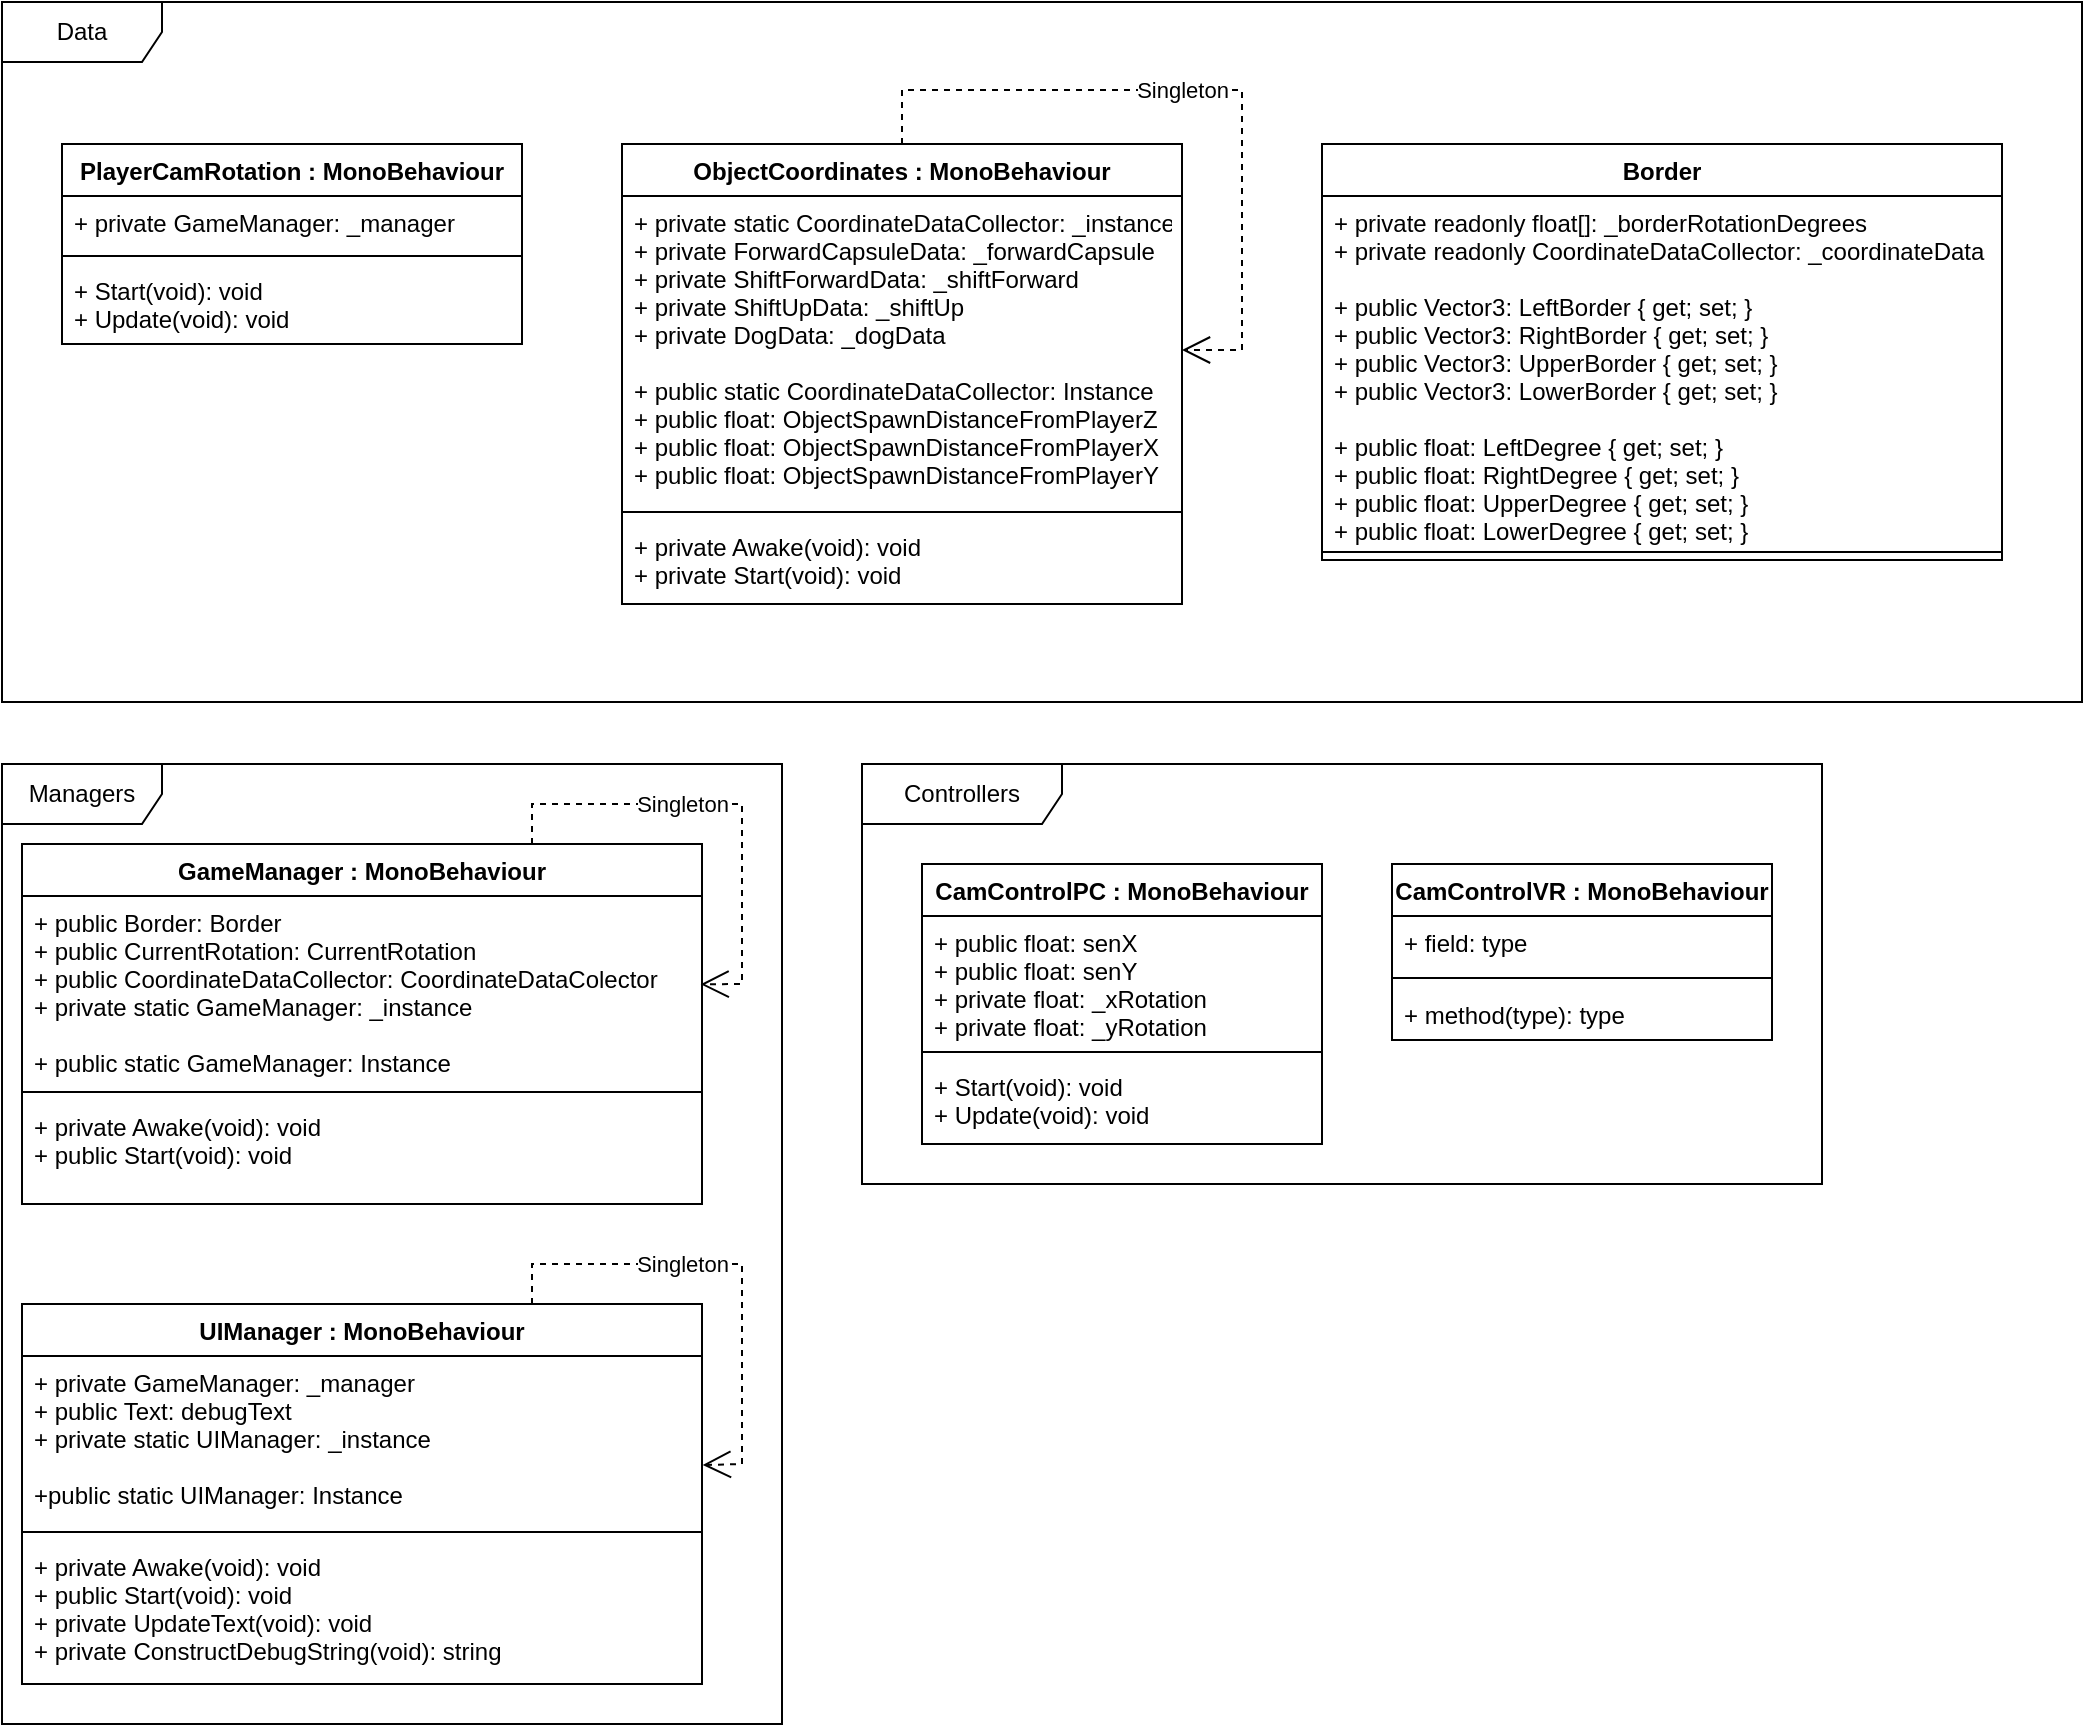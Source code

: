<mxfile version="20.8.16" type="github">
  <diagram id="oAOltnFGjsj6bLtzedN-" name="Page-1">
    <mxGraphModel dx="1642" dy="1854" grid="1" gridSize="10" guides="1" tooltips="1" connect="1" arrows="1" fold="1" page="1" pageScale="1" pageWidth="850" pageHeight="1100" math="0" shadow="0">
      <root>
        <mxCell id="0" />
        <mxCell id="1" parent="0" />
        <mxCell id="j3cO0O03j9K2HE_3F2B8-1" value="Controllers" style="shape=umlFrame;whiteSpace=wrap;html=1;width=100;height=30;" parent="1" vertex="1">
          <mxGeometry x="-60" y="-40" width="480" height="210" as="geometry" />
        </mxCell>
        <mxCell id="ZGZb0I3DFEnJu_Xf03fT-2" value="Managers" style="shape=umlFrame;whiteSpace=wrap;html=1;width=80;height=30;" parent="1" vertex="1">
          <mxGeometry x="-490" y="-40" width="390" height="480" as="geometry" />
        </mxCell>
        <mxCell id="j3cO0O03j9K2HE_3F2B8-16" value="Data" style="shape=umlFrame;whiteSpace=wrap;html=1;width=80;height=30;" parent="1" vertex="1">
          <mxGeometry x="-490" y="-421" width="1040" height="350" as="geometry" />
        </mxCell>
        <mxCell id="ZGZb0I3DFEnJu_Xf03fT-3" value="GameManager : MonoBehaviour" style="swimlane;fontStyle=1;align=center;verticalAlign=top;childLayout=stackLayout;horizontal=1;startSize=26;horizontalStack=0;resizeParent=1;resizeParentMax=0;resizeLast=0;collapsible=1;marginBottom=0;" parent="1" vertex="1">
          <mxGeometry x="-480" width="340" height="180" as="geometry">
            <mxRectangle x="20" y="50" width="120" height="30" as="alternateBounds" />
          </mxGeometry>
        </mxCell>
        <mxCell id="ZGZb0I3DFEnJu_Xf03fT-4" value="+ public Border: Border&#xa;+ public CurrentRotation: CurrentRotation&#xa;+ public CoordinateDataCollector: CoordinateDataColector&#xa;+ private static GameManager: _instance&#xa;&#xa;+ public static GameManager: Instance" style="text;strokeColor=none;fillColor=none;align=left;verticalAlign=top;spacingLeft=4;spacingRight=4;overflow=hidden;rotatable=0;points=[[0,0.5],[1,0.5]];portConstraint=eastwest;" parent="ZGZb0I3DFEnJu_Xf03fT-3" vertex="1">
          <mxGeometry y="26" width="340" height="94" as="geometry" />
        </mxCell>
        <mxCell id="ZGZb0I3DFEnJu_Xf03fT-26" value="Singleton" style="endArrow=open;endSize=12;dashed=1;html=1;rounded=0;exitX=0.75;exitY=0;exitDx=0;exitDy=0;entryX=0.998;entryY=0.47;entryDx=0;entryDy=0;entryPerimeter=0;" parent="ZGZb0I3DFEnJu_Xf03fT-3" source="ZGZb0I3DFEnJu_Xf03fT-3" target="ZGZb0I3DFEnJu_Xf03fT-4" edge="1">
          <mxGeometry x="-0.194" width="160" relative="1" as="geometry">
            <mxPoint x="330" y="80" as="sourcePoint" />
            <mxPoint x="490" y="80" as="targetPoint" />
            <Array as="points">
              <mxPoint x="255" y="-20" />
              <mxPoint x="360" y="-20" />
              <mxPoint x="360" y="70" />
            </Array>
            <mxPoint as="offset" />
          </mxGeometry>
        </mxCell>
        <mxCell id="ZGZb0I3DFEnJu_Xf03fT-5" value="" style="line;strokeWidth=1;fillColor=none;align=left;verticalAlign=middle;spacingTop=-1;spacingLeft=3;spacingRight=3;rotatable=0;labelPosition=right;points=[];portConstraint=eastwest;strokeColor=inherit;" parent="ZGZb0I3DFEnJu_Xf03fT-3" vertex="1">
          <mxGeometry y="120" width="340" height="8" as="geometry" />
        </mxCell>
        <mxCell id="ZGZb0I3DFEnJu_Xf03fT-6" value="+ private Awake(void): void&#xa;+ public Start(void): void" style="text;strokeColor=none;fillColor=none;align=left;verticalAlign=top;spacingLeft=4;spacingRight=4;overflow=hidden;rotatable=0;points=[[0,0.5],[1,0.5]];portConstraint=eastwest;" parent="ZGZb0I3DFEnJu_Xf03fT-3" vertex="1">
          <mxGeometry y="128" width="340" height="52" as="geometry" />
        </mxCell>
        <mxCell id="ZGZb0I3DFEnJu_Xf03fT-19" value="UIManager : MonoBehaviour" style="swimlane;fontStyle=1;align=center;verticalAlign=top;childLayout=stackLayout;horizontal=1;startSize=26;horizontalStack=0;resizeParent=1;resizeParentMax=0;resizeLast=0;collapsible=1;marginBottom=0;" parent="1" vertex="1">
          <mxGeometry x="-480" y="230" width="340" height="190" as="geometry" />
        </mxCell>
        <mxCell id="ZGZb0I3DFEnJu_Xf03fT-20" value="+ private GameManager: _manager&#xa;+ public Text: debugText&#xa;+ private static UIManager: _instance&#xa;&#xa;+public static UIManager: Instance" style="text;strokeColor=none;fillColor=none;align=left;verticalAlign=top;spacingLeft=4;spacingRight=4;overflow=hidden;rotatable=0;points=[[0,0.5],[1,0.5]];portConstraint=eastwest;" parent="ZGZb0I3DFEnJu_Xf03fT-19" vertex="1">
          <mxGeometry y="26" width="340" height="84" as="geometry" />
        </mxCell>
        <mxCell id="ZGZb0I3DFEnJu_Xf03fT-21" value="" style="line;strokeWidth=1;fillColor=none;align=left;verticalAlign=middle;spacingTop=-1;spacingLeft=3;spacingRight=3;rotatable=0;labelPosition=right;points=[];portConstraint=eastwest;strokeColor=inherit;" parent="ZGZb0I3DFEnJu_Xf03fT-19" vertex="1">
          <mxGeometry y="110" width="340" height="8" as="geometry" />
        </mxCell>
        <mxCell id="ZGZb0I3DFEnJu_Xf03fT-22" value="+ private Awake(void): void&#xa;+ public Start(void): void&#xa;+ private UpdateText(void): void&#xa;+ private ConstructDebugString(void): string" style="text;strokeColor=none;fillColor=none;align=left;verticalAlign=top;spacingLeft=4;spacingRight=4;overflow=hidden;rotatable=0;points=[[0,0.5],[1,0.5]];portConstraint=eastwest;" parent="ZGZb0I3DFEnJu_Xf03fT-19" vertex="1">
          <mxGeometry y="118" width="340" height="72" as="geometry" />
        </mxCell>
        <mxCell id="ZGZb0I3DFEnJu_Xf03fT-27" value="Singleton" style="endArrow=open;endSize=12;dashed=1;html=1;rounded=0;exitX=0.75;exitY=0;exitDx=0;exitDy=0;entryX=1.001;entryY=0.649;entryDx=0;entryDy=0;entryPerimeter=0;" parent="ZGZb0I3DFEnJu_Xf03fT-19" source="ZGZb0I3DFEnJu_Xf03fT-19" target="ZGZb0I3DFEnJu_Xf03fT-20" edge="1">
          <mxGeometry x="-0.223" width="160" relative="1" as="geometry">
            <mxPoint x="210" y="-30" as="sourcePoint" />
            <mxPoint x="370" y="-30" as="targetPoint" />
            <Array as="points">
              <mxPoint x="255" y="-20" />
              <mxPoint x="360" y="-20" />
              <mxPoint x="360" y="80" />
            </Array>
            <mxPoint as="offset" />
          </mxGeometry>
        </mxCell>
        <mxCell id="ZGZb0I3DFEnJu_Xf03fT-36" value="Border" style="swimlane;fontStyle=1;align=center;verticalAlign=top;childLayout=stackLayout;horizontal=1;startSize=26;horizontalStack=0;resizeParent=1;resizeParentMax=0;resizeLast=0;collapsible=1;marginBottom=0;" parent="1" vertex="1">
          <mxGeometry x="170" y="-350" width="340" height="208" as="geometry" />
        </mxCell>
        <mxCell id="ZGZb0I3DFEnJu_Xf03fT-37" value="+ private readonly float[]: _borderRotationDegrees&#xa;+ private readonly CoordinateDataCollector: _coordinateData&#xa;&#xa;+ public Vector3: LeftBorder { get; set; }&#xa;+ public Vector3: RightBorder { get; set; }&#xa;+ public Vector3: UpperBorder { get; set; }&#xa;+ public Vector3: LowerBorder { get; set; }&#xa;&#xa;+ public float: LeftDegree { get; set; }&#xa;+ public float: RightDegree { get; set; }&#xa;+ public float: UpperDegree { get; set; }&#xa;+ public float: LowerDegree { get; set; }" style="text;strokeColor=none;fillColor=none;align=left;verticalAlign=top;spacingLeft=4;spacingRight=4;overflow=hidden;rotatable=0;points=[[0,0.5],[1,0.5]];portConstraint=eastwest;" parent="ZGZb0I3DFEnJu_Xf03fT-36" vertex="1">
          <mxGeometry y="26" width="340" height="174" as="geometry" />
        </mxCell>
        <mxCell id="ZGZb0I3DFEnJu_Xf03fT-38" value="" style="line;strokeWidth=1;fillColor=none;align=left;verticalAlign=middle;spacingTop=-1;spacingLeft=3;spacingRight=3;rotatable=0;labelPosition=right;points=[];portConstraint=eastwest;strokeColor=inherit;" parent="ZGZb0I3DFEnJu_Xf03fT-36" vertex="1">
          <mxGeometry y="200" width="340" height="8" as="geometry" />
        </mxCell>
        <mxCell id="j3cO0O03j9K2HE_3F2B8-45" value="CamControlPC : MonoBehaviour" style="swimlane;fontStyle=1;align=center;verticalAlign=top;childLayout=stackLayout;horizontal=1;startSize=26;horizontalStack=0;resizeParent=1;resizeParentMax=0;resizeLast=0;collapsible=1;marginBottom=0;" parent="1" vertex="1">
          <mxGeometry x="-30" y="10" width="200" height="140" as="geometry" />
        </mxCell>
        <mxCell id="j3cO0O03j9K2HE_3F2B8-46" value="+ public float: senX&#xa;+ public float: senY&#xa;+ private float: _xRotation&#xa;+ private float: _yRotation" style="text;strokeColor=none;fillColor=none;align=left;verticalAlign=top;spacingLeft=4;spacingRight=4;overflow=hidden;rotatable=0;points=[[0,0.5],[1,0.5]];portConstraint=eastwest;" parent="j3cO0O03j9K2HE_3F2B8-45" vertex="1">
          <mxGeometry y="26" width="200" height="64" as="geometry" />
        </mxCell>
        <mxCell id="j3cO0O03j9K2HE_3F2B8-47" value="" style="line;strokeWidth=1;fillColor=none;align=left;verticalAlign=middle;spacingTop=-1;spacingLeft=3;spacingRight=3;rotatable=0;labelPosition=right;points=[];portConstraint=eastwest;strokeColor=inherit;" parent="j3cO0O03j9K2HE_3F2B8-45" vertex="1">
          <mxGeometry y="90" width="200" height="8" as="geometry" />
        </mxCell>
        <mxCell id="j3cO0O03j9K2HE_3F2B8-48" value="+ Start(void): void&#xa;+ Update(void): void" style="text;strokeColor=none;fillColor=none;align=left;verticalAlign=top;spacingLeft=4;spacingRight=4;overflow=hidden;rotatable=0;points=[[0,0.5],[1,0.5]];portConstraint=eastwest;" parent="j3cO0O03j9K2HE_3F2B8-45" vertex="1">
          <mxGeometry y="98" width="200" height="42" as="geometry" />
        </mxCell>
        <mxCell id="j3cO0O03j9K2HE_3F2B8-49" value="CamControlVR : MonoBehaviour" style="swimlane;fontStyle=1;align=center;verticalAlign=top;childLayout=stackLayout;horizontal=1;startSize=26;horizontalStack=0;resizeParent=1;resizeParentMax=0;resizeLast=0;collapsible=1;marginBottom=0;" parent="1" vertex="1">
          <mxGeometry x="205" y="10" width="190" height="88" as="geometry" />
        </mxCell>
        <mxCell id="j3cO0O03j9K2HE_3F2B8-50" value="+ field: type" style="text;strokeColor=none;fillColor=none;align=left;verticalAlign=top;spacingLeft=4;spacingRight=4;overflow=hidden;rotatable=0;points=[[0,0.5],[1,0.5]];portConstraint=eastwest;" parent="j3cO0O03j9K2HE_3F2B8-49" vertex="1">
          <mxGeometry y="26" width="190" height="26" as="geometry" />
        </mxCell>
        <mxCell id="j3cO0O03j9K2HE_3F2B8-51" value="" style="line;strokeWidth=1;fillColor=none;align=left;verticalAlign=middle;spacingTop=-1;spacingLeft=3;spacingRight=3;rotatable=0;labelPosition=right;points=[];portConstraint=eastwest;strokeColor=inherit;" parent="j3cO0O03j9K2HE_3F2B8-49" vertex="1">
          <mxGeometry y="52" width="190" height="10" as="geometry" />
        </mxCell>
        <mxCell id="j3cO0O03j9K2HE_3F2B8-52" value="+ method(type): type" style="text;strokeColor=none;fillColor=none;align=left;verticalAlign=top;spacingLeft=4;spacingRight=4;overflow=hidden;rotatable=0;points=[[0,0.5],[1,0.5]];portConstraint=eastwest;" parent="j3cO0O03j9K2HE_3F2B8-49" vertex="1">
          <mxGeometry y="62" width="190" height="26" as="geometry" />
        </mxCell>
        <mxCell id="j3cO0O03j9K2HE_3F2B8-65" value="ObjectCoordinates : MonoBehaviour" style="swimlane;fontStyle=1;align=center;verticalAlign=top;childLayout=stackLayout;horizontal=1;startSize=26;horizontalStack=0;resizeParent=1;resizeParentMax=0;resizeLast=0;collapsible=1;marginBottom=0;" parent="1" vertex="1">
          <mxGeometry x="-180" y="-350" width="280" height="230" as="geometry" />
        </mxCell>
        <mxCell id="j3cO0O03j9K2HE_3F2B8-66" value="+ private static CoordinateDataCollector: _instance&#xa;+ private ForwardCapsuleData: _forwardCapsule&#xa;+ private ShiftForwardData: _shiftForward&#xa;+ private ShiftUpData: _shiftUp&#xa;+ private DogData: _dogData&#xa;&#xa;+ public static CoordinateDataCollector: Instance&#xa;+ public float: ObjectSpawnDistanceFromPlayerZ&#xa;+ public float: ObjectSpawnDistanceFromPlayerX&#xa;+ public float: ObjectSpawnDistanceFromPlayerY" style="text;strokeColor=none;fillColor=none;align=left;verticalAlign=top;spacingLeft=4;spacingRight=4;overflow=hidden;rotatable=0;points=[[0,0.5],[1,0.5]];portConstraint=eastwest;" parent="j3cO0O03j9K2HE_3F2B8-65" vertex="1">
          <mxGeometry y="26" width="280" height="154" as="geometry" />
        </mxCell>
        <mxCell id="j3cO0O03j9K2HE_3F2B8-67" value="" style="line;strokeWidth=1;fillColor=none;align=left;verticalAlign=middle;spacingTop=-1;spacingLeft=3;spacingRight=3;rotatable=0;labelPosition=right;points=[];portConstraint=eastwest;strokeColor=inherit;" parent="j3cO0O03j9K2HE_3F2B8-65" vertex="1">
          <mxGeometry y="180" width="280" height="8" as="geometry" />
        </mxCell>
        <mxCell id="j3cO0O03j9K2HE_3F2B8-68" value="+ private Awake(void): void&#xa;+ private Start(void): void" style="text;strokeColor=none;fillColor=none;align=left;verticalAlign=top;spacingLeft=4;spacingRight=4;overflow=hidden;rotatable=0;points=[[0,0.5],[1,0.5]];portConstraint=eastwest;" parent="j3cO0O03j9K2HE_3F2B8-65" vertex="1">
          <mxGeometry y="188" width="280" height="42" as="geometry" />
        </mxCell>
        <mxCell id="j3cO0O03j9K2HE_3F2B8-89" value="Singleton" style="endArrow=open;endSize=12;dashed=1;html=1;rounded=0;exitX=0.5;exitY=0;exitDx=0;exitDy=0;entryX=1;entryY=0.5;entryDx=0;entryDy=0;" parent="j3cO0O03j9K2HE_3F2B8-65" source="j3cO0O03j9K2HE_3F2B8-65" target="j3cO0O03j9K2HE_3F2B8-66" edge="1">
          <mxGeometry x="-0.064" width="160" relative="1" as="geometry">
            <mxPoint x="140" y="-27" as="sourcePoint" />
            <mxPoint x="300" y="-27" as="targetPoint" />
            <Array as="points">
              <mxPoint x="140" y="-27" />
              <mxPoint x="310" y="-27" />
              <mxPoint x="310" y="103" />
            </Array>
            <mxPoint as="offset" />
          </mxGeometry>
        </mxCell>
        <mxCell id="j3cO0O03j9K2HE_3F2B8-73" value="PlayerCamRotation : MonoBehaviour" style="swimlane;fontStyle=1;align=center;verticalAlign=top;childLayout=stackLayout;horizontal=1;startSize=26;horizontalStack=0;resizeParent=1;resizeParentMax=0;resizeLast=0;collapsible=1;marginBottom=0;" parent="1" vertex="1">
          <mxGeometry x="-460" y="-350" width="230" height="100" as="geometry" />
        </mxCell>
        <mxCell id="j3cO0O03j9K2HE_3F2B8-74" value="+ private GameManager: _manager" style="text;strokeColor=none;fillColor=none;align=left;verticalAlign=top;spacingLeft=4;spacingRight=4;overflow=hidden;rotatable=0;points=[[0,0.5],[1,0.5]];portConstraint=eastwest;" parent="j3cO0O03j9K2HE_3F2B8-73" vertex="1">
          <mxGeometry y="26" width="230" height="26" as="geometry" />
        </mxCell>
        <mxCell id="j3cO0O03j9K2HE_3F2B8-75" value="" style="line;strokeWidth=1;fillColor=none;align=left;verticalAlign=middle;spacingTop=-1;spacingLeft=3;spacingRight=3;rotatable=0;labelPosition=right;points=[];portConstraint=eastwest;strokeColor=inherit;" parent="j3cO0O03j9K2HE_3F2B8-73" vertex="1">
          <mxGeometry y="52" width="230" height="8" as="geometry" />
        </mxCell>
        <mxCell id="j3cO0O03j9K2HE_3F2B8-76" value="+ Start(void): void&#xa;+ Update(void): void" style="text;strokeColor=none;fillColor=none;align=left;verticalAlign=top;spacingLeft=4;spacingRight=4;overflow=hidden;rotatable=0;points=[[0,0.5],[1,0.5]];portConstraint=eastwest;" parent="j3cO0O03j9K2HE_3F2B8-73" vertex="1">
          <mxGeometry y="60" width="230" height="40" as="geometry" />
        </mxCell>
      </root>
    </mxGraphModel>
  </diagram>
</mxfile>
